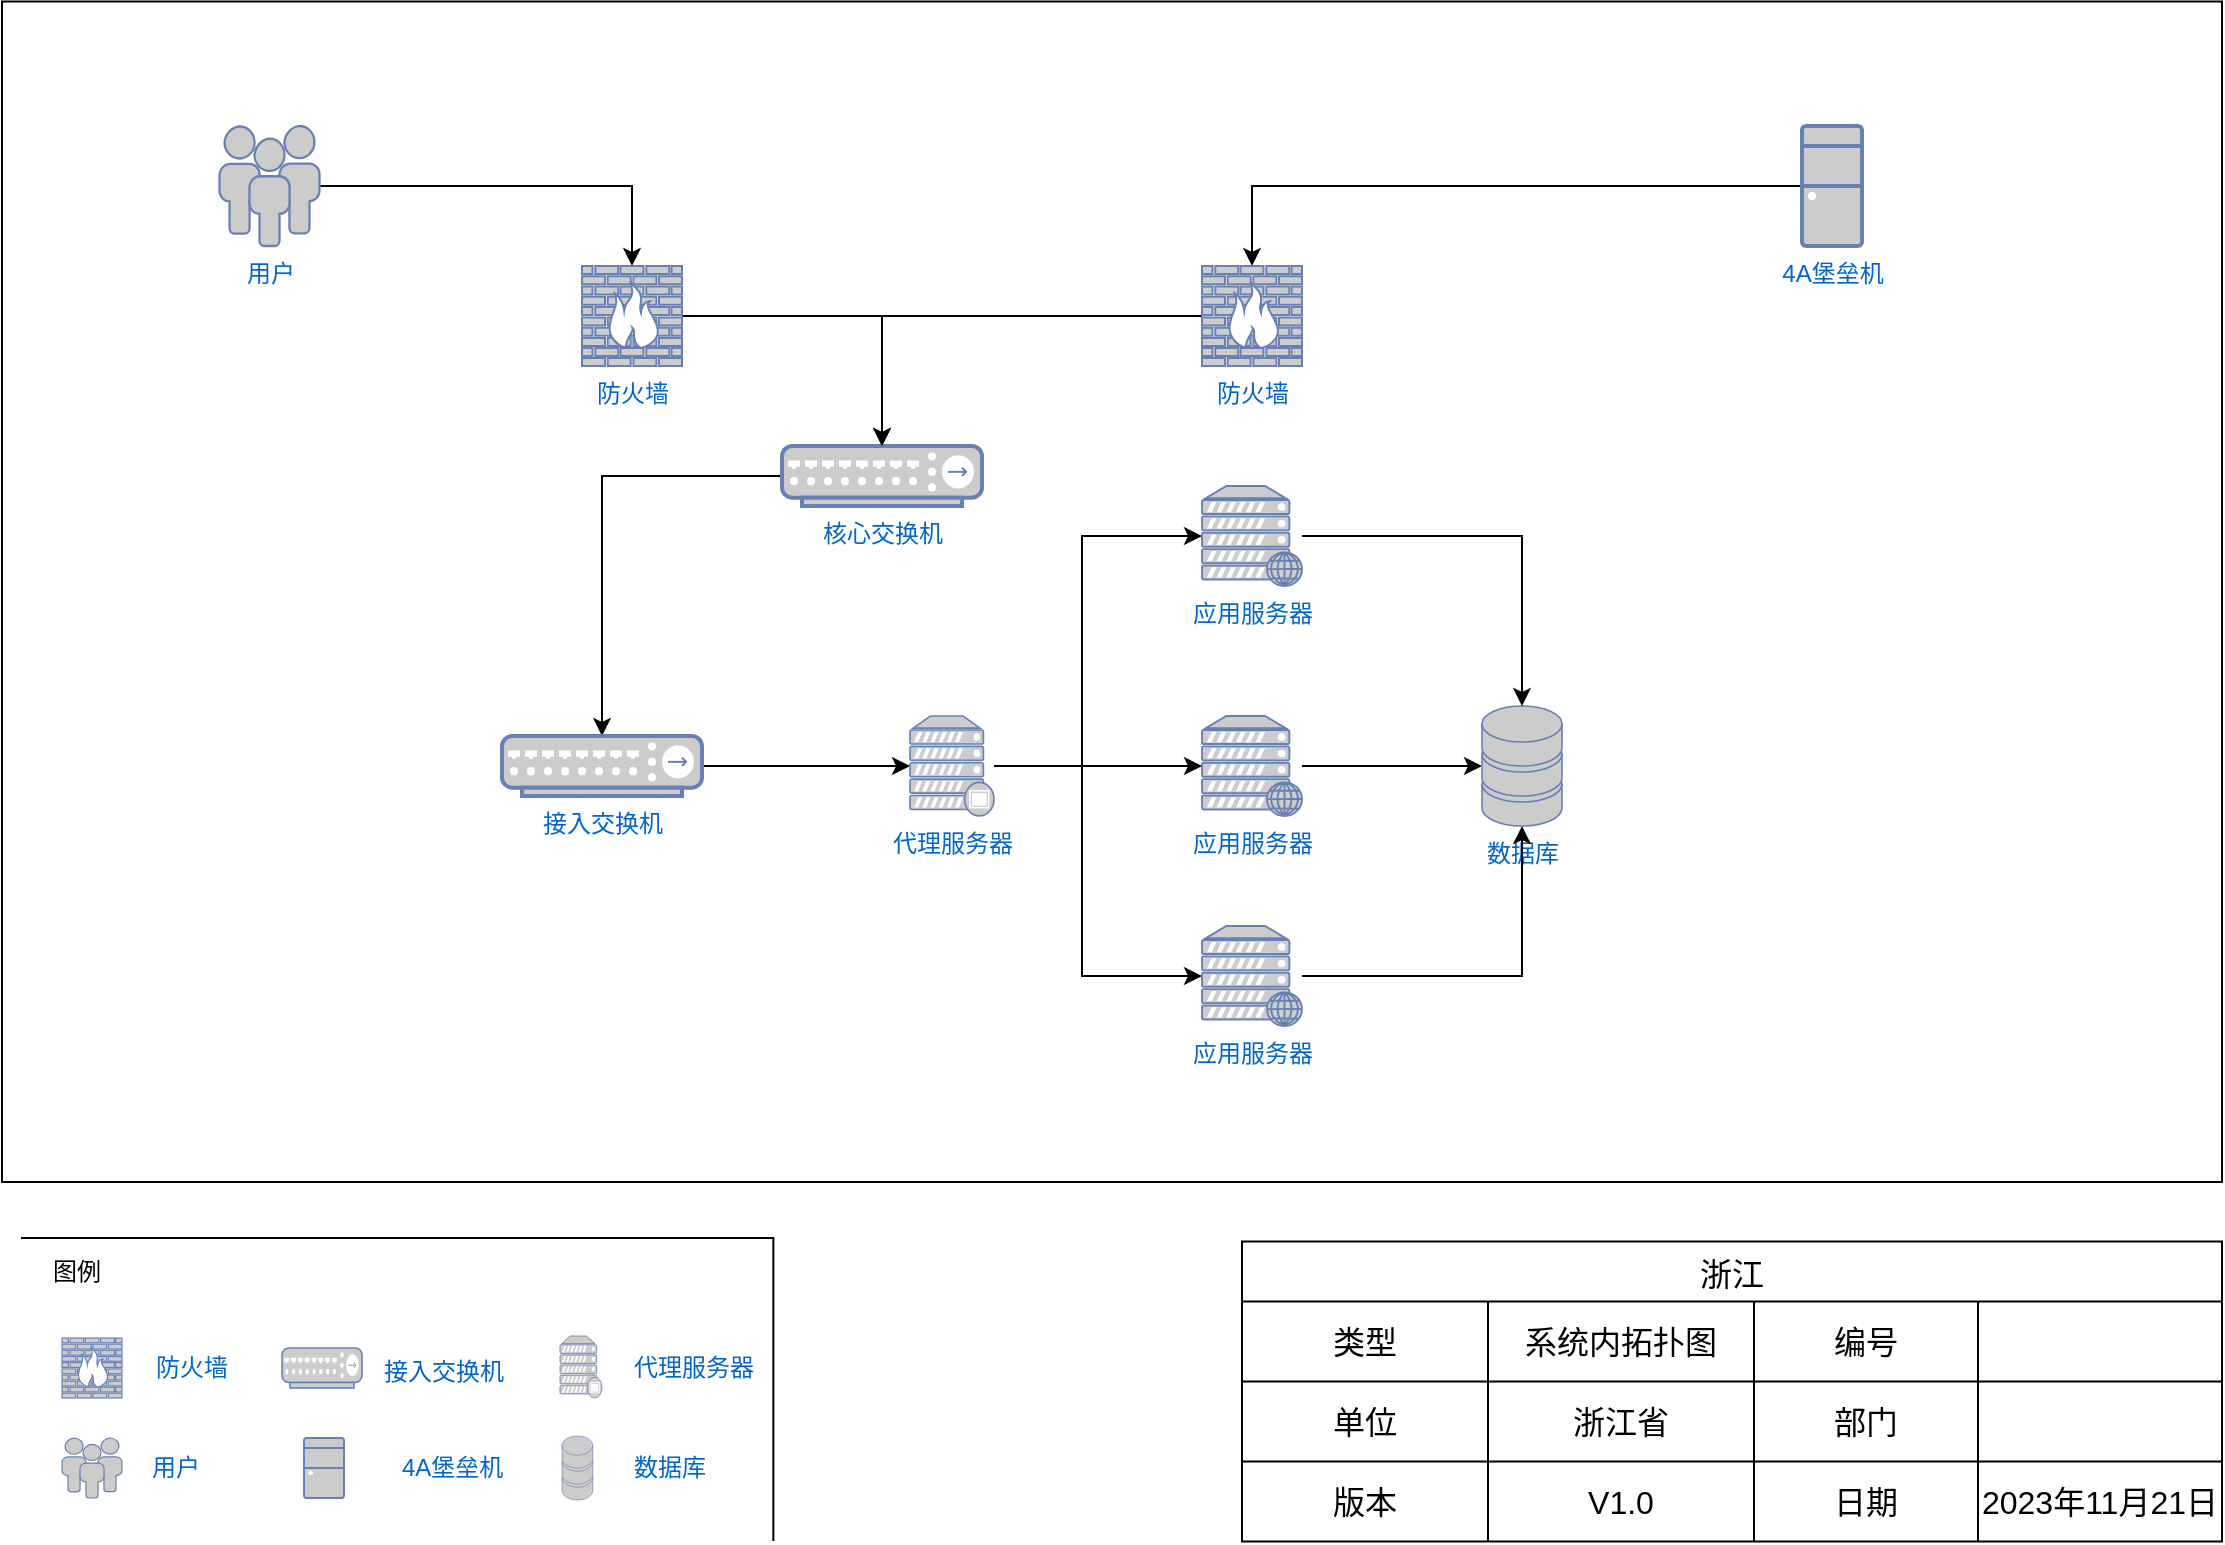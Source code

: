 <mxfile version="22.1.5" type="github">
  <diagram name="Page-1" id="N03-g4pvV7ls1qnGNdEI">
    <mxGraphModel dx="3043" dy="1012" grid="1" gridSize="10" guides="1" tooltips="1" connect="1" arrows="1" fold="1" page="1" pageScale="1" pageWidth="1100" pageHeight="850" background="none" math="0" shadow="0">
      <root>
        <mxCell id="0" />
        <mxCell id="1" parent="0" />
        <mxCell id="nzaEZpmG-VRNUWLQHmew-116" value="" style="rounded=0;whiteSpace=wrap;html=1;fillOpacity=0;" parent="1" vertex="1">
          <mxGeometry x="-10" y="79.75" width="1110" height="590.25" as="geometry" />
        </mxCell>
        <mxCell id="nzaEZpmG-VRNUWLQHmew-19" value="" style="edgeStyle=orthogonalEdgeStyle;rounded=0;orthogonalLoop=1;jettySize=auto;html=1;" parent="1" source="nzaEZpmG-VRNUWLQHmew-1" target="nzaEZpmG-VRNUWLQHmew-4" edge="1">
          <mxGeometry relative="1" as="geometry" />
        </mxCell>
        <mxCell id="nzaEZpmG-VRNUWLQHmew-1" value="用户" style="fontColor=#0066CC;verticalAlign=top;verticalLabelPosition=bottom;labelPosition=center;align=center;html=1;outlineConnect=0;fillColor=#CCCCCC;strokeColor=#6881B3;gradientColor=none;gradientDirection=north;strokeWidth=2;shape=mxgraph.networks.users;" parent="1" vertex="1">
          <mxGeometry x="98.75" y="142" width="50" height="60" as="geometry" />
        </mxCell>
        <mxCell id="nzaEZpmG-VRNUWLQHmew-16" value="" style="edgeStyle=orthogonalEdgeStyle;rounded=0;orthogonalLoop=1;jettySize=auto;html=1;" parent="1" source="nzaEZpmG-VRNUWLQHmew-2" target="nzaEZpmG-VRNUWLQHmew-3" edge="1">
          <mxGeometry relative="1" as="geometry" />
        </mxCell>
        <mxCell id="nzaEZpmG-VRNUWLQHmew-2" value="应用服务器" style="fontColor=#0066CC;verticalAlign=top;verticalLabelPosition=bottom;labelPosition=center;align=center;html=1;outlineConnect=0;fillColor=#CCCCCC;strokeColor=#6881B3;gradientColor=none;gradientDirection=north;strokeWidth=2;shape=mxgraph.networks.web_server;" parent="1" vertex="1">
          <mxGeometry x="590" y="437" width="50" height="50" as="geometry" />
        </mxCell>
        <mxCell id="nzaEZpmG-VRNUWLQHmew-3" value="数据库" style="fontColor=#0066CC;verticalAlign=top;verticalLabelPosition=bottom;labelPosition=center;align=center;html=1;outlineConnect=0;fillColor=#CCCCCC;strokeColor=#6881B3;gradientColor=none;gradientDirection=north;strokeWidth=2;shape=mxgraph.networks.storage;" parent="1" vertex="1">
          <mxGeometry x="730" y="432" width="40" height="60" as="geometry" />
        </mxCell>
        <mxCell id="nzaEZpmG-VRNUWLQHmew-10" value="" style="edgeStyle=orthogonalEdgeStyle;rounded=0;orthogonalLoop=1;jettySize=auto;html=1;" parent="1" source="nzaEZpmG-VRNUWLQHmew-4" target="nzaEZpmG-VRNUWLQHmew-92" edge="1">
          <mxGeometry relative="1" as="geometry" />
        </mxCell>
        <mxCell id="nzaEZpmG-VRNUWLQHmew-4" value="防火墙" style="fontColor=#0066CC;verticalAlign=top;verticalLabelPosition=bottom;labelPosition=center;align=center;html=1;outlineConnect=0;fillColor=#CCCCCC;strokeColor=#6881B3;gradientColor=none;gradientDirection=north;strokeWidth=2;shape=mxgraph.networks.firewall;" parent="1" vertex="1">
          <mxGeometry x="280" y="212" width="50" height="50" as="geometry" />
        </mxCell>
        <mxCell id="nzaEZpmG-VRNUWLQHmew-98" value="" style="edgeStyle=orthogonalEdgeStyle;rounded=0;orthogonalLoop=1;jettySize=auto;html=1;" parent="1" source="nzaEZpmG-VRNUWLQHmew-5" target="nzaEZpmG-VRNUWLQHmew-95" edge="1">
          <mxGeometry relative="1" as="geometry" />
        </mxCell>
        <mxCell id="nzaEZpmG-VRNUWLQHmew-5" value="4A堡垒机" style="fontColor=#0066CC;verticalAlign=top;verticalLabelPosition=bottom;labelPosition=center;align=center;html=1;outlineConnect=0;fillColor=#CCCCCC;strokeColor=#6881B3;gradientColor=none;gradientDirection=north;strokeWidth=2;shape=mxgraph.networks.desktop_pc;" parent="1" vertex="1">
          <mxGeometry x="890" y="142" width="30" height="60" as="geometry" />
        </mxCell>
        <mxCell id="nzaEZpmG-VRNUWLQHmew-11" value="" style="edgeStyle=orthogonalEdgeStyle;rounded=0;orthogonalLoop=1;jettySize=auto;html=1;" parent="1" source="nzaEZpmG-VRNUWLQHmew-6" target="nzaEZpmG-VRNUWLQHmew-2" edge="1">
          <mxGeometry relative="1" as="geometry" />
        </mxCell>
        <mxCell id="nzaEZpmG-VRNUWLQHmew-12" value="" style="edgeStyle=orthogonalEdgeStyle;rounded=0;orthogonalLoop=1;jettySize=auto;html=1;" parent="1" source="nzaEZpmG-VRNUWLQHmew-6" target="nzaEZpmG-VRNUWLQHmew-9" edge="1">
          <mxGeometry relative="1" as="geometry">
            <Array as="points">
              <mxPoint x="530" y="462" />
              <mxPoint x="530" y="347" />
            </Array>
          </mxGeometry>
        </mxCell>
        <mxCell id="nzaEZpmG-VRNUWLQHmew-14" value="" style="edgeStyle=orthogonalEdgeStyle;rounded=0;orthogonalLoop=1;jettySize=auto;html=1;" parent="1" source="nzaEZpmG-VRNUWLQHmew-6" target="nzaEZpmG-VRNUWLQHmew-8" edge="1">
          <mxGeometry relative="1" as="geometry">
            <Array as="points">
              <mxPoint x="530" y="462" />
              <mxPoint x="530" y="567" />
            </Array>
          </mxGeometry>
        </mxCell>
        <mxCell id="nzaEZpmG-VRNUWLQHmew-6" value="代理服务器" style="fontColor=#0066CC;verticalAlign=top;verticalLabelPosition=bottom;labelPosition=center;align=center;html=1;outlineConnect=0;fillColor=#CCCCCC;strokeColor=#6881B3;gradientColor=none;gradientDirection=north;strokeWidth=2;shape=mxgraph.networks.proxy_server;" parent="1" vertex="1">
          <mxGeometry x="444" y="437" width="42" height="50" as="geometry" />
        </mxCell>
        <mxCell id="nzaEZpmG-VRNUWLQHmew-17" value="" style="edgeStyle=orthogonalEdgeStyle;rounded=0;orthogonalLoop=1;jettySize=auto;html=1;" parent="1" source="nzaEZpmG-VRNUWLQHmew-8" target="nzaEZpmG-VRNUWLQHmew-3" edge="1">
          <mxGeometry relative="1" as="geometry" />
        </mxCell>
        <mxCell id="nzaEZpmG-VRNUWLQHmew-8" value="应用服务器" style="fontColor=#0066CC;verticalAlign=top;verticalLabelPosition=bottom;labelPosition=center;align=center;html=1;outlineConnect=0;fillColor=#CCCCCC;strokeColor=#6881B3;gradientColor=none;gradientDirection=north;strokeWidth=2;shape=mxgraph.networks.web_server;" parent="1" vertex="1">
          <mxGeometry x="590" y="542" width="50" height="50" as="geometry" />
        </mxCell>
        <mxCell id="nzaEZpmG-VRNUWLQHmew-15" value="" style="edgeStyle=orthogonalEdgeStyle;rounded=0;orthogonalLoop=1;jettySize=auto;html=1;" parent="1" source="nzaEZpmG-VRNUWLQHmew-9" target="nzaEZpmG-VRNUWLQHmew-3" edge="1">
          <mxGeometry relative="1" as="geometry" />
        </mxCell>
        <mxCell id="nzaEZpmG-VRNUWLQHmew-9" value="应用服务器" style="fontColor=#0066CC;verticalAlign=top;verticalLabelPosition=bottom;labelPosition=center;align=center;html=1;outlineConnect=0;fillColor=#CCCCCC;strokeColor=#6881B3;gradientColor=none;gradientDirection=north;strokeWidth=2;shape=mxgraph.networks.web_server;" parent="1" vertex="1">
          <mxGeometry x="590" y="322" width="50" height="50" as="geometry" />
        </mxCell>
        <mxCell id="nzaEZpmG-VRNUWLQHmew-25" value="浙江" style="shape=table;startSize=30;container=1;collapsible=0;childLayout=tableLayout;strokeColor=default;fontSize=16;shadow=0;rowLines=1;fixedRows=0;movable=1;resizable=1;rotatable=1;deletable=1;editable=1;locked=0;connectable=1;metaEdit=0;arcSize=15;" parent="1" vertex="1">
          <mxGeometry x="610" y="699.75" width="490" height="150" as="geometry" />
        </mxCell>
        <mxCell id="nzaEZpmG-VRNUWLQHmew-26" value="" style="shape=tableRow;horizontal=0;startSize=0;swimlaneHead=0;swimlaneBody=0;strokeColor=inherit;top=0;left=0;bottom=0;right=0;collapsible=0;dropTarget=0;fillColor=none;points=[[0,0.5],[1,0.5]];portConstraint=eastwest;fontSize=16;" parent="nzaEZpmG-VRNUWLQHmew-25" vertex="1">
          <mxGeometry y="30" width="490" height="40" as="geometry" />
        </mxCell>
        <mxCell id="nzaEZpmG-VRNUWLQHmew-82" value="类型" style="shape=partialRectangle;html=1;whiteSpace=wrap;connectable=0;strokeColor=inherit;overflow=hidden;fillColor=none;top=0;left=0;bottom=0;right=0;pointerEvents=1;fontSize=16;" parent="nzaEZpmG-VRNUWLQHmew-26" vertex="1">
          <mxGeometry width="123" height="40" as="geometry">
            <mxRectangle width="123" height="40" as="alternateBounds" />
          </mxGeometry>
        </mxCell>
        <mxCell id="nzaEZpmG-VRNUWLQHmew-27" value="系统内拓扑图" style="shape=partialRectangle;html=1;whiteSpace=wrap;connectable=0;strokeColor=inherit;overflow=hidden;fillColor=none;top=0;left=0;bottom=0;right=0;pointerEvents=1;fontSize=16;" parent="nzaEZpmG-VRNUWLQHmew-26" vertex="1">
          <mxGeometry x="123" width="133" height="40" as="geometry">
            <mxRectangle width="133" height="40" as="alternateBounds" />
          </mxGeometry>
        </mxCell>
        <mxCell id="nzaEZpmG-VRNUWLQHmew-28" value="编号" style="shape=partialRectangle;html=1;whiteSpace=wrap;connectable=0;strokeColor=inherit;overflow=hidden;fillColor=none;top=0;left=0;bottom=0;right=0;pointerEvents=1;fontSize=16;" parent="nzaEZpmG-VRNUWLQHmew-26" vertex="1">
          <mxGeometry x="256" width="112" height="40" as="geometry">
            <mxRectangle width="112" height="40" as="alternateBounds" />
          </mxGeometry>
        </mxCell>
        <mxCell id="nzaEZpmG-VRNUWLQHmew-29" value="" style="shape=partialRectangle;html=1;whiteSpace=wrap;connectable=0;strokeColor=inherit;overflow=hidden;fillColor=none;top=0;left=0;bottom=0;right=0;pointerEvents=1;fontSize=16;" parent="nzaEZpmG-VRNUWLQHmew-26" vertex="1">
          <mxGeometry x="368" width="122" height="40" as="geometry">
            <mxRectangle width="122" height="40" as="alternateBounds" />
          </mxGeometry>
        </mxCell>
        <mxCell id="nzaEZpmG-VRNUWLQHmew-34" value="" style="shape=tableRow;horizontal=0;startSize=0;swimlaneHead=0;swimlaneBody=0;strokeColor=inherit;top=0;left=0;bottom=0;right=0;collapsible=0;dropTarget=0;fillColor=none;points=[[0,0.5],[1,0.5]];portConstraint=eastwest;fontSize=16;" parent="nzaEZpmG-VRNUWLQHmew-25" vertex="1">
          <mxGeometry y="70" width="490" height="40" as="geometry" />
        </mxCell>
        <mxCell id="nzaEZpmG-VRNUWLQHmew-83" value="单位" style="shape=partialRectangle;html=1;whiteSpace=wrap;connectable=0;strokeColor=inherit;overflow=hidden;fillColor=none;top=0;left=0;bottom=0;right=0;pointerEvents=1;fontSize=16;" parent="nzaEZpmG-VRNUWLQHmew-34" vertex="1">
          <mxGeometry width="123" height="40" as="geometry">
            <mxRectangle width="123" height="40" as="alternateBounds" />
          </mxGeometry>
        </mxCell>
        <mxCell id="nzaEZpmG-VRNUWLQHmew-35" value="浙江省" style="shape=partialRectangle;html=1;whiteSpace=wrap;connectable=0;strokeColor=inherit;overflow=hidden;fillColor=none;top=0;left=0;bottom=0;right=0;pointerEvents=1;fontSize=16;" parent="nzaEZpmG-VRNUWLQHmew-34" vertex="1">
          <mxGeometry x="123" width="133" height="40" as="geometry">
            <mxRectangle width="133" height="40" as="alternateBounds" />
          </mxGeometry>
        </mxCell>
        <mxCell id="nzaEZpmG-VRNUWLQHmew-36" value="部门" style="shape=partialRectangle;html=1;whiteSpace=wrap;connectable=0;strokeColor=inherit;overflow=hidden;fillColor=none;top=0;left=0;bottom=0;right=0;pointerEvents=1;fontSize=16;" parent="nzaEZpmG-VRNUWLQHmew-34" vertex="1">
          <mxGeometry x="256" width="112" height="40" as="geometry">
            <mxRectangle width="112" height="40" as="alternateBounds" />
          </mxGeometry>
        </mxCell>
        <mxCell id="nzaEZpmG-VRNUWLQHmew-37" value="" style="shape=partialRectangle;html=1;whiteSpace=wrap;connectable=0;strokeColor=inherit;overflow=hidden;fillColor=none;top=0;left=0;bottom=0;right=0;pointerEvents=1;fontSize=16;" parent="nzaEZpmG-VRNUWLQHmew-34" vertex="1">
          <mxGeometry x="368" width="122" height="40" as="geometry">
            <mxRectangle width="122" height="40" as="alternateBounds" />
          </mxGeometry>
        </mxCell>
        <mxCell id="nzaEZpmG-VRNUWLQHmew-30" value="" style="shape=tableRow;horizontal=0;startSize=0;swimlaneHead=0;swimlaneBody=0;strokeColor=inherit;top=0;left=0;bottom=0;right=0;collapsible=0;dropTarget=0;fillColor=none;points=[[0,0.5],[1,0.5]];portConstraint=eastwest;fontSize=16;" parent="nzaEZpmG-VRNUWLQHmew-25" vertex="1">
          <mxGeometry y="110" width="490" height="40" as="geometry" />
        </mxCell>
        <mxCell id="nzaEZpmG-VRNUWLQHmew-84" value="版本" style="shape=partialRectangle;html=1;whiteSpace=wrap;connectable=0;strokeColor=inherit;overflow=hidden;fillColor=none;top=0;left=0;bottom=0;right=0;pointerEvents=1;fontSize=16;" parent="nzaEZpmG-VRNUWLQHmew-30" vertex="1">
          <mxGeometry width="123" height="40" as="geometry">
            <mxRectangle width="123" height="40" as="alternateBounds" />
          </mxGeometry>
        </mxCell>
        <mxCell id="nzaEZpmG-VRNUWLQHmew-31" value="V1.0" style="shape=partialRectangle;html=1;whiteSpace=wrap;connectable=0;strokeColor=inherit;overflow=hidden;fillColor=none;top=0;left=0;bottom=0;right=0;pointerEvents=1;fontSize=16;" parent="nzaEZpmG-VRNUWLQHmew-30" vertex="1">
          <mxGeometry x="123" width="133" height="40" as="geometry">
            <mxRectangle width="133" height="40" as="alternateBounds" />
          </mxGeometry>
        </mxCell>
        <mxCell id="nzaEZpmG-VRNUWLQHmew-32" value="日期" style="shape=partialRectangle;html=1;whiteSpace=wrap;connectable=0;strokeColor=inherit;overflow=hidden;fillColor=none;top=0;left=0;bottom=0;right=0;pointerEvents=1;fontSize=16;" parent="nzaEZpmG-VRNUWLQHmew-30" vertex="1">
          <mxGeometry x="256" width="112" height="40" as="geometry">
            <mxRectangle width="112" height="40" as="alternateBounds" />
          </mxGeometry>
        </mxCell>
        <mxCell id="nzaEZpmG-VRNUWLQHmew-33" value="2023年11月21日" style="shape=partialRectangle;html=1;whiteSpace=wrap;connectable=0;strokeColor=inherit;overflow=hidden;fillColor=none;top=0;left=0;bottom=0;right=0;pointerEvents=1;fontSize=16;" parent="nzaEZpmG-VRNUWLQHmew-30" vertex="1">
          <mxGeometry x="368" width="122" height="40" as="geometry">
            <mxRectangle width="122" height="40" as="alternateBounds" />
          </mxGeometry>
        </mxCell>
        <mxCell id="nzaEZpmG-VRNUWLQHmew-91" value="" style="shape=partialRectangle;whiteSpace=wrap;html=1;top=0;left=0;fillColor=none;noLabel=0;rotation=-90;" parent="1" vertex="1">
          <mxGeometry x="112.34" y="585.67" width="151" height="375.68" as="geometry" />
        </mxCell>
        <mxCell id="nzaEZpmG-VRNUWLQHmew-103" value="" style="edgeStyle=orthogonalEdgeStyle;rounded=0;orthogonalLoop=1;jettySize=auto;html=1;" parent="1" source="nzaEZpmG-VRNUWLQHmew-92" target="nzaEZpmG-VRNUWLQHmew-100" edge="1">
          <mxGeometry relative="1" as="geometry" />
        </mxCell>
        <mxCell id="nzaEZpmG-VRNUWLQHmew-92" value="核心交换机" style="fontColor=#0066CC;verticalAlign=top;verticalLabelPosition=bottom;labelPosition=center;align=center;html=1;outlineConnect=0;fillColor=#CCCCCC;strokeColor=#6881B3;gradientColor=none;gradientDirection=north;strokeWidth=2;shape=mxgraph.networks.hub;" parent="1" vertex="1">
          <mxGeometry x="380" y="302" width="100" height="30" as="geometry" />
        </mxCell>
        <mxCell id="nzaEZpmG-VRNUWLQHmew-99" value="" style="edgeStyle=orthogonalEdgeStyle;rounded=0;orthogonalLoop=1;jettySize=auto;html=1;" parent="1" source="nzaEZpmG-VRNUWLQHmew-95" target="nzaEZpmG-VRNUWLQHmew-92" edge="1">
          <mxGeometry relative="1" as="geometry" />
        </mxCell>
        <mxCell id="nzaEZpmG-VRNUWLQHmew-95" value="防火墙" style="fontColor=#0066CC;verticalAlign=top;verticalLabelPosition=bottom;labelPosition=center;align=center;html=1;outlineConnect=0;fillColor=#CCCCCC;strokeColor=#6881B3;gradientColor=none;gradientDirection=north;strokeWidth=2;shape=mxgraph.networks.firewall;" parent="1" vertex="1">
          <mxGeometry x="590" y="212" width="50" height="50" as="geometry" />
        </mxCell>
        <mxCell id="nzaEZpmG-VRNUWLQHmew-101" value="" style="edgeStyle=orthogonalEdgeStyle;rounded=0;orthogonalLoop=1;jettySize=auto;html=1;" parent="1" source="nzaEZpmG-VRNUWLQHmew-100" target="nzaEZpmG-VRNUWLQHmew-6" edge="1">
          <mxGeometry relative="1" as="geometry" />
        </mxCell>
        <mxCell id="nzaEZpmG-VRNUWLQHmew-100" value="接入交换机" style="fontColor=#0066CC;verticalAlign=top;verticalLabelPosition=bottom;labelPosition=center;align=center;html=1;outlineConnect=0;fillColor=#CCCCCC;strokeColor=#6881B3;gradientColor=none;gradientDirection=north;strokeWidth=2;shape=mxgraph.networks.hub;" parent="1" vertex="1">
          <mxGeometry x="240" y="447" width="100" height="30" as="geometry" />
        </mxCell>
        <mxCell id="nzaEZpmG-VRNUWLQHmew-104" value="防火墙" style="fontColor=#0066CC;verticalAlign=middle;verticalLabelPosition=middle;labelPosition=right;align=left;html=1;outlineConnect=0;fillColor=#CCCCCC;strokeColor=#6881B3;gradientColor=none;gradientDirection=north;strokeWidth=2;shape=mxgraph.networks.firewall;noLabel=0;fontSize=12;spacingLeft=15;" parent="1" vertex="1">
          <mxGeometry x="20" y="748" width="30" height="30" as="geometry" />
        </mxCell>
        <mxCell id="nzaEZpmG-VRNUWLQHmew-105" value="接入交换机" style="fontColor=#0066CC;verticalAlign=middle;verticalLabelPosition=middle;labelPosition=right;align=left;html=1;outlineConnect=0;fillColor=#CCCCCC;strokeColor=#6881B3;gradientColor=none;gradientDirection=north;strokeWidth=2;shape=mxgraph.networks.hub;spacingLeft=9;spacingBottom=-3;spacingRight=8;" parent="1" vertex="1">
          <mxGeometry x="130" y="753" width="40" height="20" as="geometry" />
        </mxCell>
        <mxCell id="nzaEZpmG-VRNUWLQHmew-106" value="用户" style="fontColor=#0066CC;verticalAlign=middle;verticalLabelPosition=middle;labelPosition=right;align=left;html=1;outlineConnect=0;fillColor=#CCCCCC;strokeColor=#6881B3;gradientColor=none;gradientDirection=north;strokeWidth=2;shape=mxgraph.networks.users;spacingLeft=13;" parent="1" vertex="1">
          <mxGeometry x="20" y="798" width="30" height="30" as="geometry" />
        </mxCell>
        <mxCell id="nzaEZpmG-VRNUWLQHmew-109" value="4A堡垒机" style="fontColor=#0066CC;verticalAlign=middle;verticalLabelPosition=middle;labelPosition=right;align=left;html=1;outlineConnect=0;fillColor=#CCCCCC;strokeColor=#6881B3;gradientColor=none;gradientDirection=north;strokeWidth=2;shape=mxgraph.networks.desktop_pc;spacingLeft=27;" parent="1" vertex="1">
          <mxGeometry x="141" y="798" width="20" height="30" as="geometry" />
        </mxCell>
        <mxCell id="nzaEZpmG-VRNUWLQHmew-111" value="图例" style="text;html=1;align=center;verticalAlign=middle;resizable=0;points=[];autosize=1;strokeColor=none;fillColor=none;" parent="1" vertex="1">
          <mxGeometry x="2" y="699.75" width="50" height="30" as="geometry" />
        </mxCell>
        <mxCell id="nzaEZpmG-VRNUWLQHmew-112" value="代理服务器" style="fontColor=#0066CC;verticalAlign=middle;verticalLabelPosition=middle;labelPosition=right;align=left;html=1;outlineConnect=0;fillColor=#CCCCCC;strokeColor=#6881B3;gradientColor=none;gradientDirection=north;strokeWidth=2;shape=mxgraph.networks.proxy_server;spacingLeft=14;" parent="1" vertex="1">
          <mxGeometry x="269" y="747" width="21" height="31" as="geometry" />
        </mxCell>
        <mxCell id="nzaEZpmG-VRNUWLQHmew-113" value="数据库" style="fontColor=#0066CC;verticalAlign=middle;verticalLabelPosition=middle;labelPosition=right;align=left;html=1;outlineConnect=0;fillColor=#CCCCCC;strokeColor=#6881B3;gradientColor=none;gradientDirection=north;strokeWidth=2;shape=mxgraph.networks.storage;spacingLeft=19;" parent="1" vertex="1">
          <mxGeometry x="270" y="797" width="15.42" height="32" as="geometry" />
        </mxCell>
      </root>
    </mxGraphModel>
  </diagram>
</mxfile>
